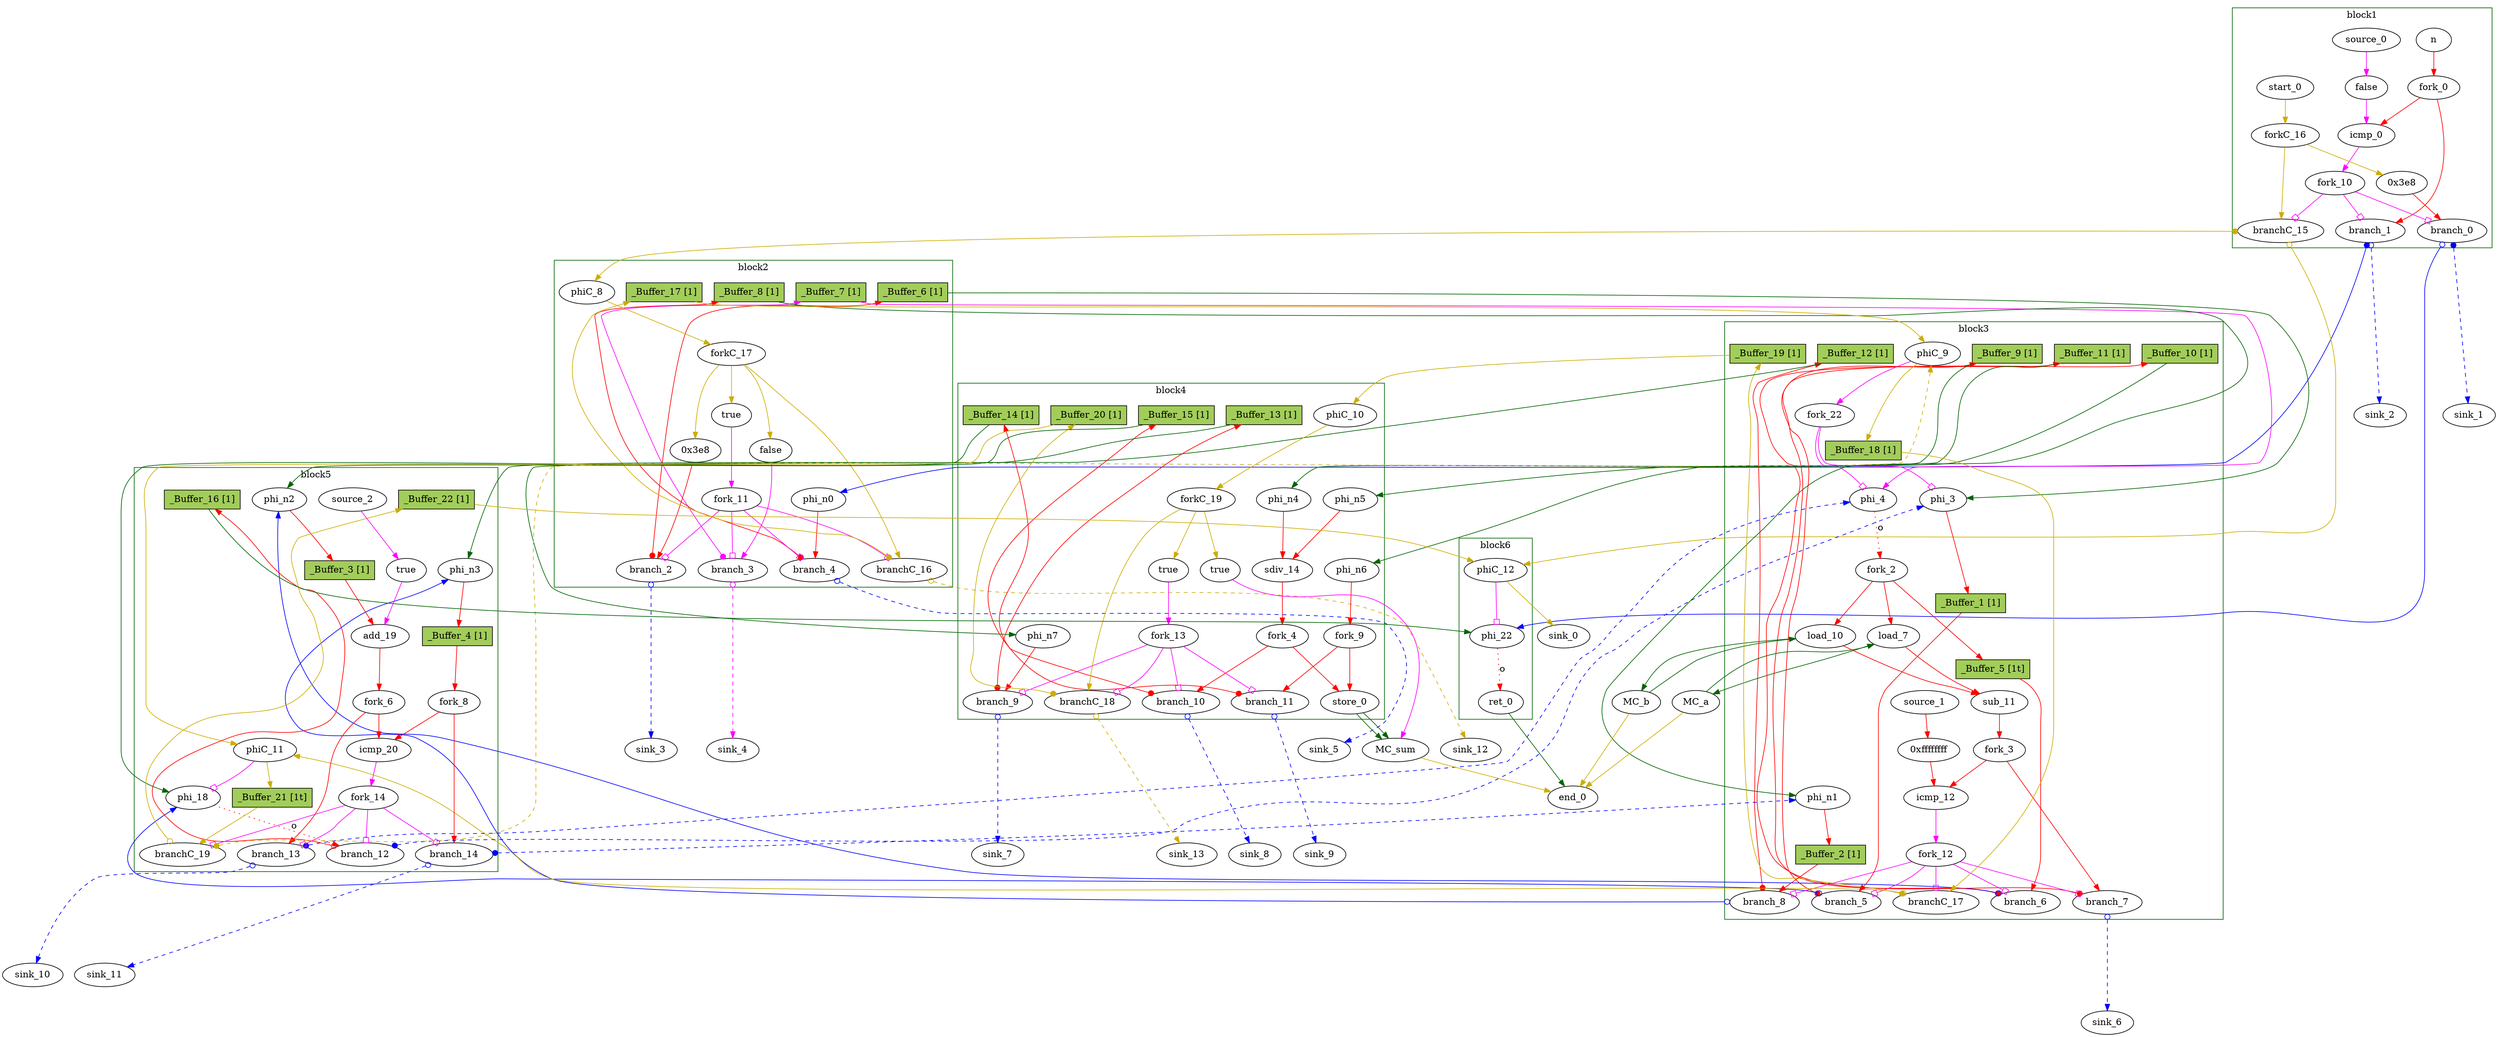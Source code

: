 // Number of blocks: 117
// Number of channels: 182
Digraph G {

  // Blocks
subgraph cluster_1 {
color = "darkgreen"
label = "block1"
  n [type=Entry, in="in1:32", out="out1:32", bbID = 1,  shape=oval];
  cst_0 [type=Constant, in="in1:1", out="out1:1", bbID = 1, value="0x0", label=false,  shape=oval];
  icmp_0 [type=Operator, in="in1:32 in2:32", out="out1:1", op = "icmp_sgt_op", delay=1.53, bbID = 1,  shape=oval];
  cst_5 [type=Constant, in="in1:10", out="out1:10", bbID = 1, value="0x3e8", label="0x3e8",  shape=oval];
  fork_0 [type=Fork, in="in1:32", out="out1:32 out2:32", bbID = 1,  shape=oval];
  branch_0 [type=Branch, in="in1:10 in2?:1", out="out1+:10 out2-:10", bbID = 1,  shape=oval];
  branch_1 [type=Branch, in="in1:32 in2?:1", out="out1+:32 out2-:32", bbID = 1,  shape=oval];
  fork_10 [type=Fork, in="in1:1", out="out1:1 out2:1 out3:1", bbID = 1,  shape=oval];
  start_0 [type=Entry, in="in1:0", out="out1:0", bbID = 1,  shape=oval];
  forkC_16 [type=Fork, in="in1:0", out="out1:0 out2:0", bbID = 1,  shape=oval];
  branchC_15 [type=Branch, in="in1:0 in2?:1", out="out1+:0 out2-:0", bbID = 1,  shape=oval];
  source_0 [type=Source, out="out1:1", bbID = 1,  shape=oval];
}
subgraph cluster_2 {
color = "darkgreen"
label = "block2"
  brCst_block2 [type=Constant, in="in1:1", out="out1:1", bbID = 2, value="0x1", label=true,  shape=oval];
  cst_1 [type=Constant, in="in1:10", out="out1:10", bbID = 2, value="0x3e8", label="0x3e8",  shape=oval];
  cst_2 [type=Constant, in="in1:1", out="out1:1", bbID = 2, value="0x0", label=false,  shape=oval];
  phi_n0 [type=Merge, in="in1:32", out="out1:32", bbID = 2,  shape=oval];
  branch_2 [type=Branch, in="in1:10 in2?:1", out="out1+:10 out2-:10", bbID = 2,  shape=oval];
  branch_3 [type=Branch, in="in1:1 in2?:1", out="out1+:1 out2-:1", bbID = 2,  shape=oval];
  branch_4 [type=Branch, in="in1:32 in2?:1", out="out1+:32 out2-:32", bbID = 2,  shape=oval];
  fork_11 [type=Fork, in="in1:1", out="out1:1 out2:1 out3:1 out4:1", bbID = 2,  shape=oval];
  phiC_8 [type=Merge, in="in1:0", out="out1:0", delay=0.166, bbID = 2,  shape=oval];
  forkC_17 [type=Fork, in="in1:0", out="out1:0 out2:0 out3:0 out4:0", bbID = 2,  shape=oval];
  branchC_16 [type=Branch, in="in1:0 in2?:1", out="out1+:0 out2-:0", bbID = 2,  shape=oval];
  _Buffer_6 [type=Buffer, in="in1:10", out="out1:10", bbID = 2, slots=1, transparent=false, label="_Buffer_6 [1]",  shape=box, style=filled, fillcolor=darkolivegreen3, height = 0.4];
  _Buffer_7 [type=Buffer, in="in1:1", out="out1:1", bbID = 2, slots=1, transparent=false, label="_Buffer_7 [1]",  shape=box, style=filled, fillcolor=darkolivegreen3, height = 0.4];
  _Buffer_8 [type=Buffer, in="in1:32", out="out1:32", bbID = 2, slots=1, transparent=false, label="_Buffer_8 [1]",  shape=box, style=filled, fillcolor=darkolivegreen3, height = 0.4];
  _Buffer_17 [type=Buffer, in="in1:0", out="out1:0", bbID = 2, slots=1, transparent=false, label="_Buffer_17 [1]",  shape=box, style=filled, fillcolor=darkolivegreen3, height = 0.4];
}
subgraph cluster_3 {
color = "darkgreen"
label = "block3"
  phi_3 [type=Mux, in="in1?:1 in2:32 in3:32", out="out1:32", delay=0.366, bbID = 3,  shape=oval];
  phi_4 [type=Mux, in="in1?:1 in2:31 in3:31", out="out1:31", delay=0.366, bbID = 3,  shape=oval];
  load_7 [type=Operator, in="in1:32 in2:31", out="out1:32 out2:31", op = "mc_load_op", latency=2, bbID = 3, portID = 0, offset = 0, retimingDiff=0.666667,  shape=oval];
  load_10 [type=Operator, in="in1:32 in2:31", out="out1:32 out2:31", op = "mc_load_op", latency=2, bbID = 3, portID = 0, offset = 0, retimingDiff=0.666667,  shape=oval];
  sub_11 [type=Operator, in="in1:32 in2:32", out="out1:32", op = "sub_op", delay=1.693, bbID = 3, retimingDiff=0.666667,  shape=oval];
  cst_3 [type=Constant, in="in1:32", out="out1:32", bbID = 3, value="0xffffffff", label="0xffffffff", retimingDiff=0.666667,  shape=oval];
  icmp_12 [type=Operator, in="in1:32 in2:32", out="out1:1", op = "icmp_sgt_op", delay=1.53, bbID = 3, retimingDiff=0.666667,  shape=oval];
  phi_n1 [type=Merge, in="in1:32 in2:32", out="out1:32", delay=0.366, bbID = 3,  shape=oval];
  fork_2 [type=Fork, in="in1:31", out="out1:31 out2:31 out3:31", bbID = 3,  shape=oval];
  fork_3 [type=Fork, in="in1:32", out="out1:32 out2:32", bbID = 3, retimingDiff=0.666667,  shape=oval];
  branch_5 [type=Branch, in="in1:32 in2?:1", out="out1+:32 out2-:32", bbID = 3, retimingDiff=0.666667,  shape=oval];
  branch_6 [type=Branch, in="in1:31 in2?:1", out="out1+:31 out2-:31", bbID = 3, retimingDiff=0.666667,  shape=oval];
  branch_7 [type=Branch, in="in1:32 in2?:1", out="out1+:32 out2-:32", bbID = 3, retimingDiff=0.666667,  shape=oval];
  branch_8 [type=Branch, in="in1:32 in2?:1", out="out1+:32 out2-:32", bbID = 3, retimingDiff=0.666667,  shape=oval];
  fork_12 [type=Fork, in="in1:1", out="out1:1 out2:1 out3:1 out4:1 out5:1", bbID = 3, retimingDiff=0.666667,  shape=oval];
  phiC_9 [type=CntrlMerge, in="in1:0 in2:0", out="out1:0 out2?:1", delay=0.166, bbID = 3,  shape=oval];
  branchC_17 [type=Branch, in="in1:0 in2?:1", out="out1+:0 out2-:0", bbID = 3, retimingDiff=0.666667,  shape=oval];
  source_1 [type=Source, out="out1:32", bbID = 3, retimingDiff=0.666667,  shape=oval];
  fork_22 [type=Fork, in="in1:1", out="out1:1 out2:1", bbID = 3,  shape=oval];
  _Buffer_1 [type=Buffer, in="in1:32", out="out1:32", bbID = 3, slots=1, transparent=false, label="_Buffer_1 [1]",  shape=box, style=filled, fillcolor=darkolivegreen3, height = 0.4];
  _Buffer_2 [type=Buffer, in="in1:32", out="out1:32", bbID = 3, slots=1, transparent=false, label="_Buffer_2 [1]",  shape=box, style=filled, fillcolor=darkolivegreen3, height = 0.4];
  _Buffer_5 [type=Buffer, in="in1:31", out="out1:31", bbID = 3, slots=1, transparent=true, label="_Buffer_5 [1t]",  shape=box, style=filled, fillcolor=darkolivegreen3, height = 0.4];
  _Buffer_9 [type=Buffer, in="in1:32", out="out1:32", bbID = 3, slots=1, transparent=false, label="_Buffer_9 [1]",  shape=box, style=filled, fillcolor=darkolivegreen3, height = 0.4];
  _Buffer_10 [type=Buffer, in="in1:31", out="out1:31", bbID = 3, slots=1, transparent=false, label="_Buffer_10 [1]",  shape=box, style=filled, fillcolor=darkolivegreen3, height = 0.4];
  _Buffer_11 [type=Buffer, in="in1:32", out="out1:32", bbID = 3, slots=1, transparent=false, label="_Buffer_11 [1]",  shape=box, style=filled, fillcolor=darkolivegreen3, height = 0.4];
  _Buffer_12 [type=Buffer, in="in1:32", out="out1:32", bbID = 3, slots=1, transparent=false, label="_Buffer_12 [1]",  shape=box, style=filled, fillcolor=darkolivegreen3, height = 0.4];
  _Buffer_18 [type=Buffer, in="in1:0", out="out1:0", bbID = 3, slots=1, transparent=false, label="_Buffer_18 [1]",  shape=box, style=filled, fillcolor=darkolivegreen3, height = 0.4];
  _Buffer_19 [type=Buffer, in="in1:0", out="out1:0", bbID = 3, slots=1, transparent=false, label="_Buffer_19 [1]",  shape=box, style=filled, fillcolor=darkolivegreen3, height = 0.4];
}
subgraph cluster_4 {
color = "darkgreen"
label = "block4"
  sdiv_14 [type=Operator, in="in1:32 in2:32", out="out1:32", op = "sdiv_op", delay=0.966, latency=36, bbID = 4,  shape=oval];
  store_0 [type=Operator, in="in1:32 in2:31", out="out1:32 out2:31", op = "mc_store_op", bbID = 4, portID = 0, offset = 0,  shape=oval];
  brCst_block4 [type=Constant, in="in1:1", out="out1:1", bbID = 4, value="0x1", label=true,  shape=oval];
  phi_n4 [type=Merge, in="in1:32", out="out1:32", bbID = 4,  shape=oval];
  phi_n5 [type=Merge, in="in1:32", out="out1:32", bbID = 4,  shape=oval];
  phi_n6 [type=Merge, in="in1:31", out="out1:31", bbID = 4,  shape=oval];
  phi_n7 [type=Merge, in="in1:32", out="out1:32", bbID = 4,  shape=oval];
  fork_4 [type=Fork, in="in1:32", out="out1:32 out2:32", bbID = 4,  shape=oval];
  fork_9 [type=Fork, in="in1:31", out="out1:31 out2:31", bbID = 4,  shape=oval];
  branch_9 [type=Branch, in="in1:32 in2?:1", out="out1+:32 out2-:32", bbID = 4,  shape=oval];
  branch_10 [type=Branch, in="in1:32 in2?:1", out="out1+:32 out2-:32", bbID = 4,  shape=oval];
  branch_11 [type=Branch, in="in1:31 in2?:1", out="out1+:31 out2-:31", bbID = 4,  shape=oval];
  fork_13 [type=Fork, in="in1:1", out="out1:1 out2:1 out3:1 out4:1", bbID = 4,  shape=oval];
  cst_6 [type=Constant, in="in1:1", out="out1:1", bbID = 4, value="0x1", label=true,  shape=oval];
  phiC_10 [type=Merge, in="in1:0", out="out1:0", delay=0.166, bbID = 4,  shape=oval];
  forkC_19 [type=Fork, in="in1:0", out="out1:0 out2:0 out3:0", bbID = 4,  shape=oval];
  branchC_18 [type=Branch, in="in1:0 in2?:1", out="out1+:0 out2-:0", bbID = 4,  shape=oval];
  _Buffer_13 [type=Buffer, in="in1:32", out="out1:32", bbID = 4, slots=1, transparent=false, label="_Buffer_13 [1]",  shape=box, style=filled, fillcolor=darkolivegreen3, height = 0.4];
  _Buffer_14 [type=Buffer, in="in1:32", out="out1:32", bbID = 4, slots=1, transparent=false, label="_Buffer_14 [1]",  shape=box, style=filled, fillcolor=darkolivegreen3, height = 0.4];
  _Buffer_15 [type=Buffer, in="in1:31", out="out1:31", bbID = 4, slots=1, transparent=false, label="_Buffer_15 [1]",  shape=box, style=filled, fillcolor=darkolivegreen3, height = 0.4];
  _Buffer_20 [type=Buffer, in="in1:0", out="out1:0", bbID = 4, slots=1, transparent=false, label="_Buffer_20 [1]",  shape=box, style=filled, fillcolor=darkolivegreen3, height = 0.4];
}
subgraph cluster_5 {
color = "darkgreen"
label = "block5"
  phi_18 [type=Mux, in="in1?:1 in2:32 in3:32", out="out1:32", delay=0.366, bbID = 5, retimingDiff=0.666667,  shape=oval];
  cst_4 [type=Constant, in="in1:1", out="out1:1", bbID = 5, value="0x1", label=true, retimingDiff=1,  shape=oval];
  add_19 [type=Operator, in="in1:31 in2:31", out="out1:31", op = "add_op", delay=1.693, bbID = 5, retimingDiff=1,  shape=oval];
  icmp_20 [type=Operator, in="in1:32 in2:32", out="out1:1", op = "icmp_slt_op", delay=1.53, bbID = 5, retimingDiff=1,  shape=oval];
  phi_n2 [type=Merge, in="in1:31 in2:31", out="out1:31", delay=0.366, bbID = 5, retimingDiff=0.666667,  shape=oval];
  phi_n3 [type=Merge, in="in1:32 in2:32", out="out1:32", delay=0.366, bbID = 5, retimingDiff=0.666667,  shape=oval];
  fork_6 [type=Fork, in="in1:31", out="out1:31 out2:31", bbID = 5, retimingDiff=1,  shape=oval];
  fork_8 [type=Fork, in="in1:32", out="out1:32 out2:32", bbID = 5, retimingDiff=1,  shape=oval];
  branch_12 [type=Branch, in="in1:32 in2?:1", out="out1+:32 out2-:32", bbID = 5, retimingDiff=1,  shape=oval];
  branch_13 [type=Branch, in="in1:31 in2?:1", out="out1+:31 out2-:31", bbID = 5, retimingDiff=1,  shape=oval];
  branch_14 [type=Branch, in="in1:32 in2?:1", out="out1+:32 out2-:32", bbID = 5, retimingDiff=1,  shape=oval];
  fork_14 [type=Fork, in="in1:1", out="out1:1 out2:1 out3:1 out4:1", bbID = 5, retimingDiff=1,  shape=oval];
  phiC_11 [type=CntrlMerge, in="in1:0 in2:0", out="out1:0 out2?:1", delay=0.166, bbID = 5, retimingDiff=0.666667,  shape=oval];
  branchC_19 [type=Branch, in="in1:0 in2?:1", out="out1+:0 out2-:0", bbID = 5, retimingDiff=1,  shape=oval];
  source_2 [type=Source, out="out1:1", bbID = 5, retimingDiff=1,  shape=oval];
  _Buffer_3 [type=Buffer, in="in1:31", out="out1:31", bbID = 5, slots=1, transparent=false, label="_Buffer_3 [1]",  shape=box, style=filled, fillcolor=darkolivegreen3, height = 0.4];
  _Buffer_4 [type=Buffer, in="in1:32", out="out1:32", bbID = 5, slots=1, transparent=false, label="_Buffer_4 [1]",  shape=box, style=filled, fillcolor=darkolivegreen3, height = 0.4];
  _Buffer_16 [type=Buffer, in="in1:32", out="out1:32", bbID = 5, slots=1, transparent=false, label="_Buffer_16 [1]",  shape=box, style=filled, fillcolor=darkolivegreen3, height = 0.4];
  _Buffer_21 [type=Buffer, in="in1:0", out="out1:0", bbID = 5, slots=1, transparent=true, label="_Buffer_21 [1t]",  shape=box, style=filled, fillcolor=darkolivegreen3, height = 0.4];
  _Buffer_22 [type=Buffer, in="in1:0", out="out1:0", bbID = 5, slots=1, transparent=false, label="_Buffer_22 [1]",  shape=box, style=filled, fillcolor=darkolivegreen3, height = 0.4];
}
subgraph cluster_6 {
color = "darkgreen"
label = "block6"
  phi_22 [type=Mux, in="in1?:1 in2:32 in3:32", out="out1:32", delay=0.366, bbID = 6,  shape=oval];
  ret_0 [type=Operator, in="in1:32", out="out1:32", op = "ret_op", bbID = 6,  shape=oval];
  phiC_12 [type=CntrlMerge, in="in1:0 in2:0", out="out1:0 out2?:1", delay=0.166, bbID = 6,  shape=oval];
}
  MC_a [type=MC, in="in1:31*l0a", out="out1:32*l0d out2:0*e", bbID = 0, memory = "a", bbcount = 0, ldcount = 1, stcount = 0, ];
  MC_b [type=MC, in="in1:31*l0a", out="out1:32*l0d out2:0*e", bbID = 0, memory = "b", bbcount = 0, ldcount = 1, stcount = 0, ];
  MC_sum [type=MC, in="in1:32*c0 in2:31*s0a in3:32*s0d", out="out1:0*e", bbID = 0, memory = "sum", bbcount = 1, ldcount = 0, stcount = 1, ];
  end_0 [type=Exit, in="in1:0*e in2:0*e in3:0*e in4:32", out="out1:32", bbID = 0,  shape=oval];
  sink_0 [type=Sink, in="in1:0", bbID = 0,  shape=oval];
  sink_1 [type=Sink, in="in1:10", bbID = 0,  shape=oval];
  sink_2 [type=Sink, in="in1:32", bbID = 0,  shape=oval];
  sink_3 [type=Sink, in="in1:10", bbID = 0,  shape=oval];
  sink_4 [type=Sink, in="in1:1", bbID = 0,  shape=oval];
  sink_5 [type=Sink, in="in1:32", bbID = 0,  shape=oval];
  sink_6 [type=Sink, in="in1:32", bbID = 0,  shape=oval];
  sink_7 [type=Sink, in="in1:32", bbID = 0,  shape=oval];
  sink_8 [type=Sink, in="in1:32", bbID = 0,  shape=oval];
  sink_9 [type=Sink, in="in1:31", bbID = 0,  shape=oval];
  sink_10 [type=Sink, in="in1:31", bbID = 0,  shape=oval];
  sink_11 [type=Sink, in="in1:32", bbID = 0,  shape=oval];
  sink_12 [type=Sink, in="in1:0", bbID = 0,  shape=oval];
  sink_13 [type=Sink, in="in1:0", bbID = 0,  shape=oval];

  // Channels
  n -> fork_0 [from=out1, to=in1, arrowhead=normal, color=red];
  cst_0 -> icmp_0 [from=out1, to=in2, arrowhead=normal, color=magenta];
  icmp_0 -> fork_10 [from=out1, to=in1, arrowhead=normal, color=magenta];
  brCst_block2 -> fork_11 [from=out1, to=in1, arrowhead=normal, color=magenta];
  cst_1 -> branch_2 [from=out1, to=in1, arrowhead=normal, color=red];
  phi_3 -> _Buffer_1 [from=out1, to=in1, arrowhead=normal, color=red];
  cst_2 -> branch_3 [from=out1, to=in1, arrowhead=normal, color=magenta];
  phi_4 -> fork_2 [from=out1, to=in1, arrowhead=normal, color=red, slots=1, style=dotted, label="o", transparent=true];
  load_7 -> sub_11 [from=out1, to=in1, arrowhead=normal, color=red];
  load_7 -> MC_a [from=out2, to=in1, arrowhead=normal, color=darkgreen];
  load_10 -> sub_11 [from=out1, to=in2, arrowhead=normal, color=red];
  load_10 -> MC_b [from=out2, to=in1, arrowhead=normal, color=darkgreen];
  sub_11 -> fork_3 [from=out1, to=in1, arrowhead=normal, color=red];
  cst_3 -> icmp_12 [from=out1, to=in2, arrowhead=normal, color=red];
  icmp_12 -> fork_12 [from=out1, to=in1, arrowhead=normal, color=magenta];
  sdiv_14 -> fork_4 [from=out1, to=in1, arrowhead=normal, color=red];
  store_0 -> MC_sum [from=out2, to=in2, arrowhead=normal, color=darkgreen];
  store_0 -> MC_sum [from=out1, to=in3, arrowhead=normal, color=darkgreen];
  brCst_block4 -> fork_13 [from=out1, to=in1, arrowhead=normal, color=magenta];
  phi_18 -> branch_12 [from=out1, to=in1, arrowhead=normal, color=red, slots=1, style=dotted, label="o", transparent=true];
  cst_4 -> add_19 [from=out1, to=in2, arrowhead=normal, color=magenta];
  add_19 -> fork_6 [from=out1, to=in1, arrowhead=normal, color=red];
  icmp_20 -> fork_14 [from=out1, to=in1, arrowhead=normal, color=magenta];
  cst_5 -> branch_0 [from=out1, to=in1, arrowhead=normal, color=red];
  phi_22 -> ret_0 [from=out1, to=in1, arrowhead=normal, color=red, slots=1, style=dotted, label="o", transparent=true];
  ret_0 -> end_0 [from=out1, to=in4, arrowhead=normal, color=darkgreen];
  phi_n0 -> branch_4 [from=out1, to=in1, arrowhead=normal, color=red];
  phi_n1 -> _Buffer_2 [from=out1, to=in1, arrowhead=normal, color=red];
  phi_n2 -> _Buffer_3 [from=out1, to=in1, arrowhead=normal, color=red];
  phi_n3 -> _Buffer_4 [from=out1, to=in1, arrowhead=normal, color=red];
  phi_n4 -> sdiv_14 [from=out1, to=in1, arrowhead=normal, color=red];
  phi_n5 -> sdiv_14 [from=out1, to=in2, arrowhead=normal, color=red];
  phi_n6 -> fork_9 [from=out1, to=in1, arrowhead=normal, color=red];
  phi_n7 -> branch_9 [from=out1, to=in1, arrowhead=normal, color=red];
  fork_0 -> icmp_0 [from=out1, to=in1, arrowhead=normal, color=red];
  fork_0 -> branch_1 [from=out2, to=in1, arrowhead=normal, color=red];
  fork_2 -> load_7 [from=out1, to=in2, arrowhead=normal, color=red];
  fork_2 -> load_10 [from=out2, to=in2, arrowhead=normal, color=red];
  fork_2 -> _Buffer_5 [from=out3, to=in1, arrowhead=normal, color=red];
  fork_3 -> icmp_12 [from=out1, to=in1, arrowhead=normal, color=red];
  fork_3 -> branch_7 [from=out2, to=in1, arrowhead=normal, color=red];
  fork_4 -> store_0 [from=out1, to=in1, arrowhead=normal, color=red];
  fork_4 -> branch_10 [from=out2, to=in1, arrowhead=normal, color=red];
  fork_6 -> icmp_20 [from=out1, to=in1, arrowhead=normal, color=red];
  fork_6 -> branch_13 [from=out2, to=in1, arrowhead=normal, color=red];
  fork_8 -> icmp_20 [from=out1, to=in2, arrowhead=normal, color=red];
  fork_8 -> branch_14 [from=out2, to=in1, arrowhead=normal, color=red];
  fork_9 -> store_0 [from=out1, to=in2, arrowhead=normal, color=red];
  fork_9 -> branch_11 [from=out2, to=in1, arrowhead=normal, color=red];
  branch_0 -> phi_22 [from=out2, to=in2, dir=both, arrowtail=odot, arrowhead=normal, color=blue];
  branch_0 -> sink_1 [from=out1, to=in1, dir=both, arrowtail=dot, arrowhead=normal, color=blue, style=dashed, minlen = 3];
  branch_1 -> phi_n0 [from=out1, to=in1, dir=both, arrowtail=dot, arrowhead=normal, color=blue];
  branch_1 -> sink_2 [from=out2, to=in1, dir=both, arrowtail=odot, arrowhead=normal, color=blue, style=dashed, minlen = 3];
  fork_10 -> branch_0 [from=out2, to=in2, arrowhead=obox, color=magenta];
  fork_10 -> branch_1 [from=out1, to=in2, arrowhead=obox, color=magenta];
  fork_10 -> branchC_15 [from=out3, to=in2, arrowhead=obox, color=magenta];
  branch_2 -> _Buffer_6 [from=out1, to=in1, dir=both, arrowtail=dot, arrowhead=normal, color=red, constraint=false];
  branch_2 -> sink_3 [from=out2, to=in1, dir=both, arrowtail=odot, arrowhead=normal, color=blue, style=dashed, minlen = 3];
  branch_3 -> _Buffer_7 [from=out1, to=in1, dir=both, arrowtail=dot, arrowhead=normal, color=magenta, constraint=false];
  branch_3 -> sink_4 [from=out2, to=in1, dir=both, arrowtail=odot, arrowhead=normal, color=magenta, style=dashed, minlen = 3];
  branch_4 -> _Buffer_8 [from=out1, to=in1, dir=both, arrowtail=dot, arrowhead=normal, color=red, constraint=false];
  branch_4 -> sink_5 [from=out2, to=in1, dir=both, arrowtail=odot, arrowhead=normal, color=blue, style=dashed, minlen = 3];
  fork_11 -> branch_2 [from=out3, to=in2, arrowhead=obox, color=magenta];
  fork_11 -> branch_3 [from=out2, to=in2, arrowhead=obox, color=magenta];
  fork_11 -> branch_4 [from=out1, to=in2, arrowhead=obox, color=magenta];
  fork_11 -> branchC_16 [from=out4, to=in2, arrowhead=obox, color=magenta];
  branch_5 -> phi_18 [from=out2, to=in2, dir=both, arrowtail=odot, arrowhead=normal, color=blue];
  branch_5 -> _Buffer_9 [from=out1, to=in1, dir=both, arrowtail=dot, arrowhead=normal, color=red, constraint=false];
  branch_6 -> phi_n2 [from=out2, to=in1, dir=both, arrowtail=odot, arrowhead=normal, color=blue];
  branch_6 -> _Buffer_10 [from=out1, to=in1, dir=both, arrowtail=dot, arrowhead=normal, color=red, constraint=false];
  branch_7 -> _Buffer_11 [from=out1, to=in1, dir=both, arrowtail=dot, arrowhead=normal, color=red, constraint=false];
  branch_7 -> sink_6 [from=out2, to=in1, dir=both, arrowtail=odot, arrowhead=normal, color=blue, style=dashed, minlen = 3];
  branch_8 -> phi_n3 [from=out2, to=in1, dir=both, arrowtail=odot, arrowhead=normal, color=blue];
  branch_8 -> _Buffer_12 [from=out1, to=in1, dir=both, arrowtail=dot, arrowhead=normal, color=red, constraint=false];
  fork_12 -> branch_5 [from=out4, to=in2, arrowhead=obox, color=magenta];
  fork_12 -> branch_6 [from=out3, to=in2, arrowhead=obox, color=magenta];
  fork_12 -> branch_7 [from=out2, to=in2, arrowhead=obox, color=magenta];
  fork_12 -> branch_8 [from=out1, to=in2, arrowhead=obox, color=magenta];
  fork_12 -> branchC_17 [from=out5, to=in2, arrowhead=obox, color=magenta];
  branch_9 -> _Buffer_13 [from=out1, to=in1, dir=both, arrowtail=dot, arrowhead=normal, color=red, constraint=false];
  branch_9 -> sink_7 [from=out2, to=in1, dir=both, arrowtail=odot, arrowhead=normal, color=blue, style=dashed, minlen = 3];
  branch_10 -> _Buffer_14 [from=out1, to=in1, dir=both, arrowtail=dot, arrowhead=normal, color=red, constraint=false];
  branch_10 -> sink_8 [from=out2, to=in1, dir=both, arrowtail=odot, arrowhead=normal, color=blue, style=dashed, minlen = 3];
  branch_11 -> _Buffer_15 [from=out1, to=in1, dir=both, arrowtail=dot, arrowhead=normal, color=red, constraint=false];
  branch_11 -> sink_9 [from=out2, to=in1, dir=both, arrowtail=odot, arrowhead=normal, color=blue, style=dashed, minlen = 3];
  fork_13 -> branch_9 [from=out3, to=in2, arrowhead=obox, color=magenta];
  fork_13 -> branch_10 [from=out2, to=in2, arrowhead=obox, color=magenta];
  fork_13 -> branch_11 [from=out1, to=in2, arrowhead=obox, color=magenta];
  fork_13 -> branchC_18 [from=out4, to=in2, arrowhead=obox, color=magenta];
  branch_12 -> phi_3 [from=out1, to=in3, dir=both, arrowtail=dot, arrowhead=normal, color=blue, style=dashed, minlen = 3];
  branch_12 -> _Buffer_16 [from=out2, to=in1, dir=both, arrowtail=odot, arrowhead=normal, color=red, constraint=false];
  branch_13 -> phi_4 [from=out1, to=in3, dir=both, arrowtail=dot, arrowhead=normal, color=blue, style=dashed, minlen = 3];
  branch_13 -> sink_10 [from=out2, to=in1, dir=both, arrowtail=odot, arrowhead=normal, color=blue, style=dashed, minlen = 3];
  branch_14 -> phi_n1 [from=out1, to=in2, dir=both, arrowtail=dot, arrowhead=normal, color=blue, style=dashed, minlen = 3];
  branch_14 -> sink_11 [from=out2, to=in1, dir=both, arrowtail=odot, arrowhead=normal, color=blue, style=dashed, minlen = 3];
  fork_14 -> branch_12 [from=out3, to=in2, arrowhead=obox, color=magenta];
  fork_14 -> branch_13 [from=out2, to=in2, arrowhead=obox, color=magenta];
  fork_14 -> branch_14 [from=out1, to=in2, arrowhead=obox, color=magenta];
  fork_14 -> branchC_19 [from=out4, to=in2, arrowhead=obox, color=magenta];
  MC_a -> load_7 [from=out1, to=in1, arrowhead=normal, color=darkgreen];
  MC_a -> end_0 [from=out2, to=in1, arrowhead=normal, color=gold3];
  MC_b -> load_10 [from=out1, to=in1, arrowhead=normal, color=darkgreen];
  MC_b -> end_0 [from=out2, to=in2, arrowhead=normal, color=gold3];
  MC_sum -> end_0 [from=out1, to=in3, arrowhead=normal, color=gold3];
  cst_6 -> MC_sum [from=out1, to=in1, arrowhead=normal, color=magenta];
  start_0 -> forkC_16 [from=out1, to=in1, arrowhead=normal, color=gold3];
  forkC_16 -> cst_5 [from=out1, to=in1, arrowhead=normal, color=gold3];
  forkC_16 -> branchC_15 [from=out2, to=in1, arrowhead=normal, color=gold3];
  branchC_15 -> phiC_8 [from=out1, to=in1, dir=both, arrowtail=dot, arrowhead=normal, color=gold3];
  branchC_15 -> phiC_12 [from=out2, to=in1, dir=both, arrowtail=odot, arrowhead=normal, color=gold3];
  phiC_8 -> forkC_17 [from=out1, to=in1, arrowhead=normal, color=gold3];
  forkC_17 -> brCst_block2 [from=out4, to=in1, arrowhead=normal, color=gold3];
  forkC_17 -> cst_1 [from=out1, to=in1, arrowhead=normal, color=gold3];
  forkC_17 -> cst_2 [from=out2, to=in1, arrowhead=normal, color=gold3];
  forkC_17 -> branchC_16 [from=out3, to=in1, arrowhead=normal, color=gold3];
  branchC_16 -> _Buffer_17 [from=out1, to=in1, dir=both, arrowtail=dot, arrowhead=normal, color=gold3, constraint=false];
  branchC_16 -> sink_12 [from=out2, to=in1, dir=both, arrowtail=odot, arrowhead=normal, color=gold3, style=dashed, minlen = 3];
  phiC_9 -> _Buffer_18 [from=out1, to=in1, arrowhead=normal, color=gold3];
  phiC_9 -> fork_22 [from=out2, to=in1, arrowhead=normal, color=magenta];
  branchC_17 -> _Buffer_19 [from=out1, to=in1, dir=both, arrowtail=dot, arrowhead=normal, color=gold3, constraint=false];
  branchC_17 -> phiC_11 [from=out2, to=in1, dir=both, arrowtail=odot, arrowhead=normal, color=gold3];
  phiC_10 -> forkC_19 [from=out1, to=in1, arrowhead=normal, color=gold3];
  forkC_19 -> brCst_block4 [from=out3, to=in1, arrowhead=normal, color=gold3];
  forkC_19 -> cst_6 [from=out1, to=in1, arrowhead=normal, color=gold3];
  forkC_19 -> branchC_18 [from=out2, to=in1, arrowhead=normal, color=gold3];
  branchC_18 -> _Buffer_20 [from=out1, to=in1, dir=both, arrowtail=dot, arrowhead=normal, color=gold3, constraint=false];
  branchC_18 -> sink_13 [from=out2, to=in1, dir=both, arrowtail=odot, arrowhead=normal, color=gold3, style=dashed, minlen = 3];
  phiC_11 -> phi_18 [from=out2, to=in1, arrowhead=obox, color=magenta];
  phiC_11 -> _Buffer_21 [from=out1, to=in1, arrowhead=normal, color=gold3];
  branchC_19 -> phiC_9 [from=out1, to=in2, dir=both, arrowtail=dot, arrowhead=normal, color=gold3, style=dashed, minlen = 3];
  branchC_19 -> _Buffer_22 [from=out2, to=in1, dir=both, arrowtail=odot, arrowhead=normal, color=gold3, constraint=false];
  phiC_12 -> phi_22 [from=out2, to=in1, arrowhead=obox, color=magenta];
  phiC_12 -> sink_0 [from=out1, to=in1, arrowhead=normal, color=gold3];
  source_0 -> cst_0 [from=out1, to=in1, arrowhead=normal, color=magenta];
  source_1 -> cst_3 [from=out1, to=in1, arrowhead=normal, color=red];
  source_2 -> cst_4 [from=out1, to=in1, arrowhead=normal, color=magenta];
  fork_22 -> phi_3 [from=out1, to=in1, arrowhead=obox, color=magenta];
  fork_22 -> phi_4 [from=out2, to=in1, arrowhead=obox, color=magenta];
  _Buffer_1 -> branch_5 [from=out1, to=in1, arrowhead=normal, color=red];
  _Buffer_2 -> branch_8 [from=out1, to=in1, arrowhead=normal, color=red];
  _Buffer_3 -> add_19 [from=out1, to=in1, arrowhead=normal, color=red];
  _Buffer_4 -> fork_8 [from=out1, to=in1, arrowhead=normal, color=red];
  _Buffer_5 -> branch_6 [from=out1, to=in1, arrowhead=normal, color=red];
  _Buffer_6 -> phi_3 [from=out1, to=in2, arrowhead=normal, color=darkgreen];
  _Buffer_7 -> phi_4 [from=out1, to=in2, arrowhead=normal, color=magenta];
  _Buffer_8 -> phi_n1 [from=out1, to=in1, arrowhead=normal, color=darkgreen];
  _Buffer_9 -> phi_n4 [from=out1, to=in1, arrowhead=normal, color=darkgreen];
  _Buffer_10 -> phi_n6 [from=out1, to=in1, arrowhead=normal, color=darkgreen];
  _Buffer_11 -> phi_n5 [from=out1, to=in1, arrowhead=normal, color=darkgreen];
  _Buffer_12 -> phi_n7 [from=out1, to=in1, arrowhead=normal, color=darkgreen];
  _Buffer_13 -> phi_n3 [from=out1, to=in2, arrowhead=normal, color=darkgreen];
  _Buffer_14 -> phi_18 [from=out1, to=in3, arrowhead=normal, color=darkgreen];
  _Buffer_15 -> phi_n2 [from=out1, to=in2, arrowhead=normal, color=darkgreen];
  _Buffer_16 -> phi_22 [from=out1, to=in3, arrowhead=normal, color=darkgreen];
  _Buffer_17 -> phiC_9 [from=out1, to=in1, arrowhead=normal, color=gold3];
  _Buffer_18 -> branchC_17 [from=out1, to=in1, arrowhead=normal, color=gold3];
  _Buffer_19 -> phiC_10 [from=out1, to=in1, arrowhead=normal, color=gold3];
  _Buffer_20 -> phiC_11 [from=out1, to=in2, arrowhead=normal, color=gold3];
  _Buffer_21 -> branchC_19 [from=out1, to=in1, arrowhead=normal, color=gold3];
  _Buffer_22 -> phiC_12 [from=out1, to=in2, arrowhead=normal, color=gold3];
}
